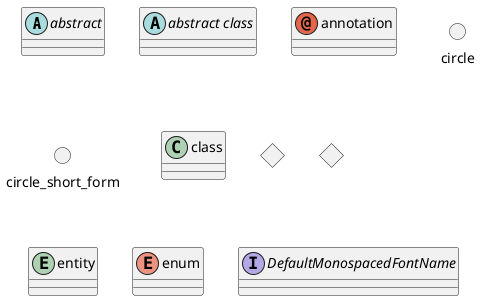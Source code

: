 @startuml
abstract abstract
abstract class "abstract class"
annotation annotation
circle circle
() circle_short_form
class class
diamond diamond
<> diamond_short_form
entity entity
enum enum
interface DefaultMonospacedFontName
@enduml